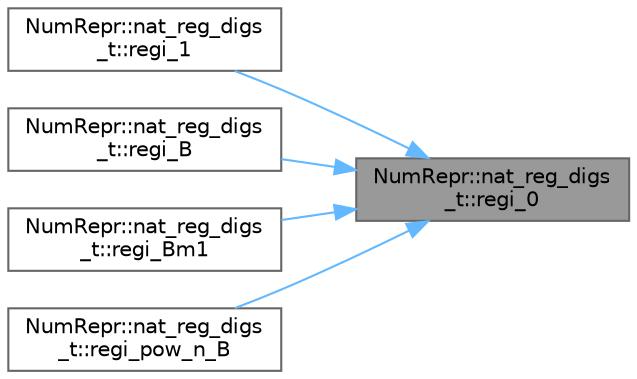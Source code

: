 digraph "NumRepr::nat_reg_digs_t::regi_0"
{
 // INTERACTIVE_SVG=YES
 // LATEX_PDF_SIZE
  bgcolor="transparent";
  edge [fontname=Helvetica,fontsize=10,labelfontname=Helvetica,labelfontsize=10];
  node [fontname=Helvetica,fontsize=10,shape=box,height=0.2,width=0.4];
  rankdir="RL";
  Node1 [label="NumRepr::nat_reg_digs\l_t::regi_0",height=0.2,width=0.4,color="gray40", fillcolor="grey60", style="filled", fontcolor="black",tooltip="ARRAYS DE ENTEROS (CONSTANTES EN TIEMPO DE COMPILACION INMEDIATAS)"];
  Node1 -> Node2 [dir="back",color="steelblue1",style="solid"];
  Node2 [label="NumRepr::nat_reg_digs\l_t::regi_1",height=0.2,width=0.4,color="grey40", fillcolor="white", style="filled",URL="$struct_num_repr_1_1nat__reg__digs__t.html#a11a8669870d26e8e0e4d0d2af3c814d8",tooltip=" "];
  Node1 -> Node3 [dir="back",color="steelblue1",style="solid"];
  Node3 [label="NumRepr::nat_reg_digs\l_t::regi_B",height=0.2,width=0.4,color="grey40", fillcolor="white", style="filled",URL="$struct_num_repr_1_1nat__reg__digs__t.html#a197912d151a7d43a251ec8c019701678",tooltip=" "];
  Node1 -> Node4 [dir="back",color="steelblue1",style="solid"];
  Node4 [label="NumRepr::nat_reg_digs\l_t::regi_Bm1",height=0.2,width=0.4,color="grey40", fillcolor="white", style="filled",URL="$struct_num_repr_1_1nat__reg__digs__t.html#a9fb67b33d8f8d153fce5b8bcc575f283",tooltip=" "];
  Node1 -> Node5 [dir="back",color="steelblue1",style="solid"];
  Node5 [label="NumRepr::nat_reg_digs\l_t::regi_pow_n_B",height=0.2,width=0.4,color="grey40", fillcolor="white", style="filled",URL="$struct_num_repr_1_1nat__reg__digs__t.html#a72cde29ddb63c9bc1d77bd7ba9954e78",tooltip=" "];
}
